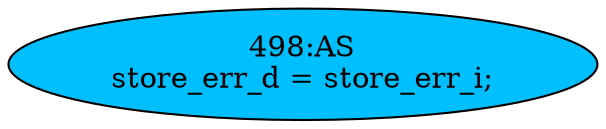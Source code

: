 strict digraph "" {
	node [label="\N"];
	"498:AS"	 [ast="<pyverilog.vparser.ast.Assign object at 0x7fefacf07710>",
		def_var="['store_err_d']",
		fillcolor=deepskyblue,
		label="498:AS
store_err_d = store_err_i;",
		statements="[]",
		style=filled,
		typ=Assign,
		use_var="['store_err_i']"];
}
